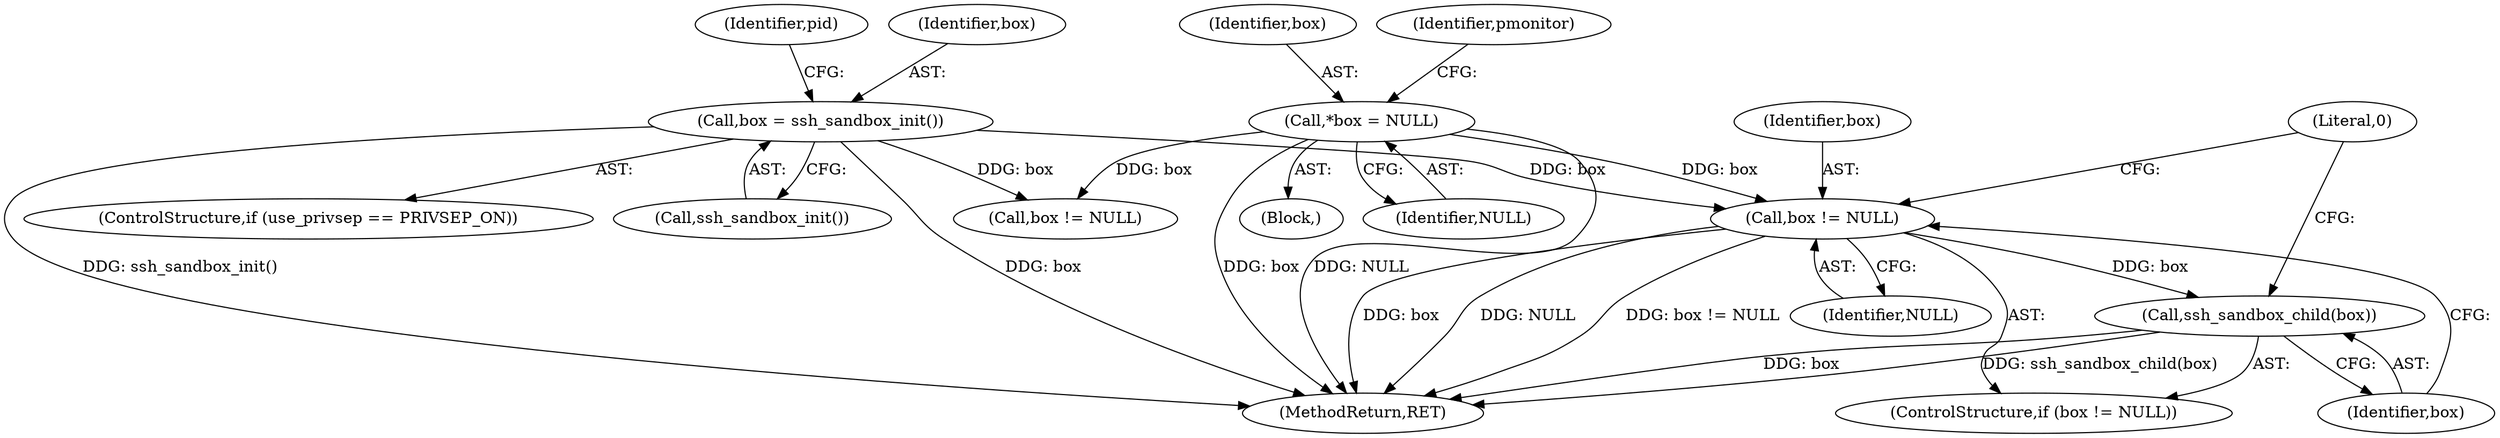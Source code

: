 digraph "0_src_3095060f479b86288e31c79ecbc5131a66bcd2f9_11@pointer" {
"1000273" [label="(Call,box != NULL)"];
"1000112" [label="(Call,*box = NULL)"];
"1000130" [label="(Call,box = ssh_sandbox_init())"];
"1000276" [label="(Call,ssh_sandbox_child(box))"];
"1000276" [label="(Call,ssh_sandbox_child(box))"];
"1000272" [label="(ControlStructure,if (box != NULL))"];
"1000134" [label="(Identifier,pid)"];
"1000113" [label="(Identifier,box)"];
"1000274" [label="(Identifier,box)"];
"1000273" [label="(Call,box != NULL)"];
"1000275" [label="(Identifier,NULL)"];
"1000280" [label="(MethodReturn,RET)"];
"1000107" [label="(Block,)"];
"1000116" [label="(Identifier,pmonitor)"];
"1000181" [label="(Call,box != NULL)"];
"1000279" [label="(Literal,0)"];
"1000126" [label="(ControlStructure,if (use_privsep == PRIVSEP_ON))"];
"1000132" [label="(Call,ssh_sandbox_init())"];
"1000277" [label="(Identifier,box)"];
"1000112" [label="(Call,*box = NULL)"];
"1000131" [label="(Identifier,box)"];
"1000114" [label="(Identifier,NULL)"];
"1000130" [label="(Call,box = ssh_sandbox_init())"];
"1000273" -> "1000272"  [label="AST: "];
"1000273" -> "1000275"  [label="CFG: "];
"1000274" -> "1000273"  [label="AST: "];
"1000275" -> "1000273"  [label="AST: "];
"1000277" -> "1000273"  [label="CFG: "];
"1000279" -> "1000273"  [label="CFG: "];
"1000273" -> "1000280"  [label="DDG: box != NULL"];
"1000273" -> "1000280"  [label="DDG: NULL"];
"1000273" -> "1000280"  [label="DDG: box"];
"1000112" -> "1000273"  [label="DDG: box"];
"1000130" -> "1000273"  [label="DDG: box"];
"1000273" -> "1000276"  [label="DDG: box"];
"1000112" -> "1000107"  [label="AST: "];
"1000112" -> "1000114"  [label="CFG: "];
"1000113" -> "1000112"  [label="AST: "];
"1000114" -> "1000112"  [label="AST: "];
"1000116" -> "1000112"  [label="CFG: "];
"1000112" -> "1000280"  [label="DDG: NULL"];
"1000112" -> "1000280"  [label="DDG: box"];
"1000112" -> "1000181"  [label="DDG: box"];
"1000130" -> "1000126"  [label="AST: "];
"1000130" -> "1000132"  [label="CFG: "];
"1000131" -> "1000130"  [label="AST: "];
"1000132" -> "1000130"  [label="AST: "];
"1000134" -> "1000130"  [label="CFG: "];
"1000130" -> "1000280"  [label="DDG: ssh_sandbox_init()"];
"1000130" -> "1000280"  [label="DDG: box"];
"1000130" -> "1000181"  [label="DDG: box"];
"1000276" -> "1000272"  [label="AST: "];
"1000276" -> "1000277"  [label="CFG: "];
"1000277" -> "1000276"  [label="AST: "];
"1000279" -> "1000276"  [label="CFG: "];
"1000276" -> "1000280"  [label="DDG: ssh_sandbox_child(box)"];
"1000276" -> "1000280"  [label="DDG: box"];
}
